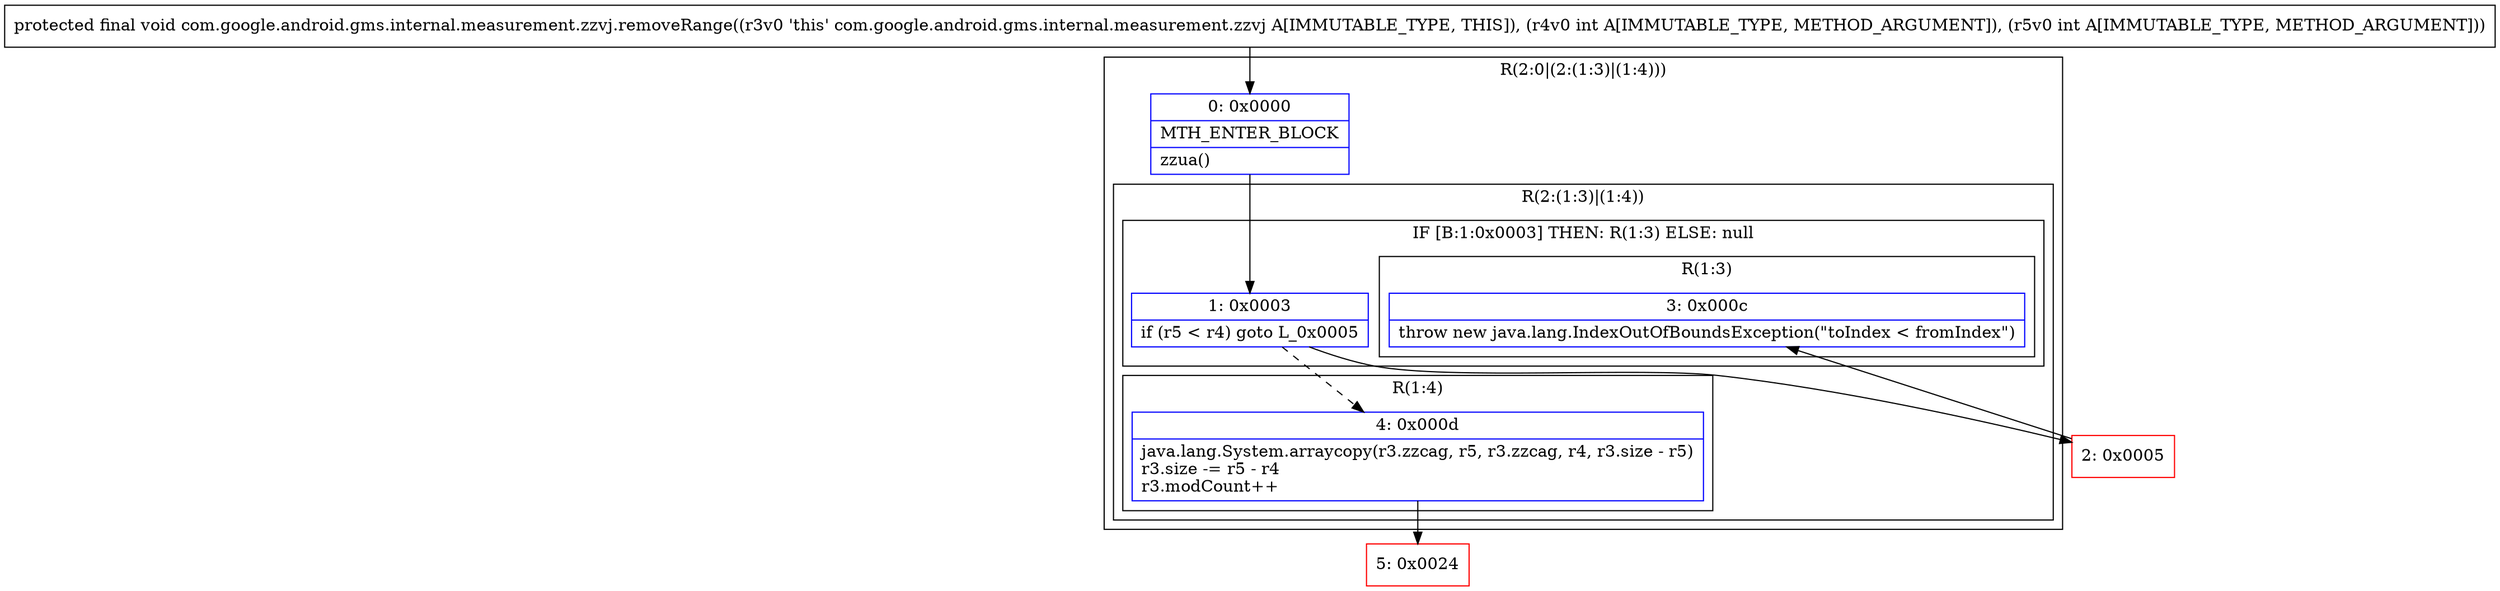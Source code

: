 digraph "CFG forcom.google.android.gms.internal.measurement.zzvj.removeRange(II)V" {
subgraph cluster_Region_1723198778 {
label = "R(2:0|(2:(1:3)|(1:4)))";
node [shape=record,color=blue];
Node_0 [shape=record,label="{0\:\ 0x0000|MTH_ENTER_BLOCK\l|zzua()\l}"];
subgraph cluster_Region_655780649 {
label = "R(2:(1:3)|(1:4))";
node [shape=record,color=blue];
subgraph cluster_IfRegion_1241023093 {
label = "IF [B:1:0x0003] THEN: R(1:3) ELSE: null";
node [shape=record,color=blue];
Node_1 [shape=record,label="{1\:\ 0x0003|if (r5 \< r4) goto L_0x0005\l}"];
subgraph cluster_Region_6780055 {
label = "R(1:3)";
node [shape=record,color=blue];
Node_3 [shape=record,label="{3\:\ 0x000c|throw new java.lang.IndexOutOfBoundsException(\"toIndex \< fromIndex\")\l}"];
}
}
subgraph cluster_Region_1232246172 {
label = "R(1:4)";
node [shape=record,color=blue];
Node_4 [shape=record,label="{4\:\ 0x000d|java.lang.System.arraycopy(r3.zzcag, r5, r3.zzcag, r4, r3.size \- r5)\lr3.size \-= r5 \- r4\lr3.modCount++\l}"];
}
}
}
Node_2 [shape=record,color=red,label="{2\:\ 0x0005}"];
Node_5 [shape=record,color=red,label="{5\:\ 0x0024}"];
MethodNode[shape=record,label="{protected final void com.google.android.gms.internal.measurement.zzvj.removeRange((r3v0 'this' com.google.android.gms.internal.measurement.zzvj A[IMMUTABLE_TYPE, THIS]), (r4v0 int A[IMMUTABLE_TYPE, METHOD_ARGUMENT]), (r5v0 int A[IMMUTABLE_TYPE, METHOD_ARGUMENT])) }"];
MethodNode -> Node_0;
Node_0 -> Node_1;
Node_1 -> Node_2;
Node_1 -> Node_4[style=dashed];
Node_4 -> Node_5;
Node_2 -> Node_3;
}


